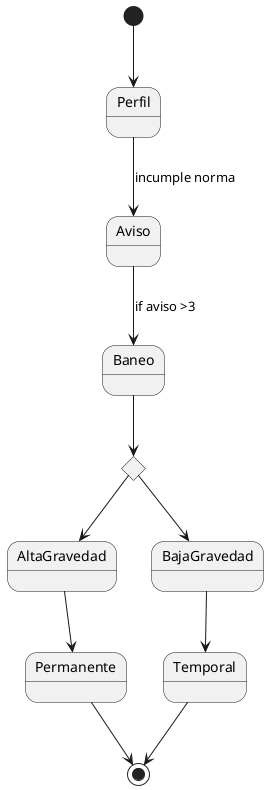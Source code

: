 @startuml

state c1 <<choice>>

[*] --> Perfil
Perfil --> Aviso : incumple norma
Aviso --> Baneo : if aviso >3
Baneo --> c1
c1 --> AltaGravedad
c1 --> BajaGravedad
AltaGravedad -->  Permanente
BajaGravedad --> Temporal
Permanente --> [*]
Temporal --> [*]
@enduml
